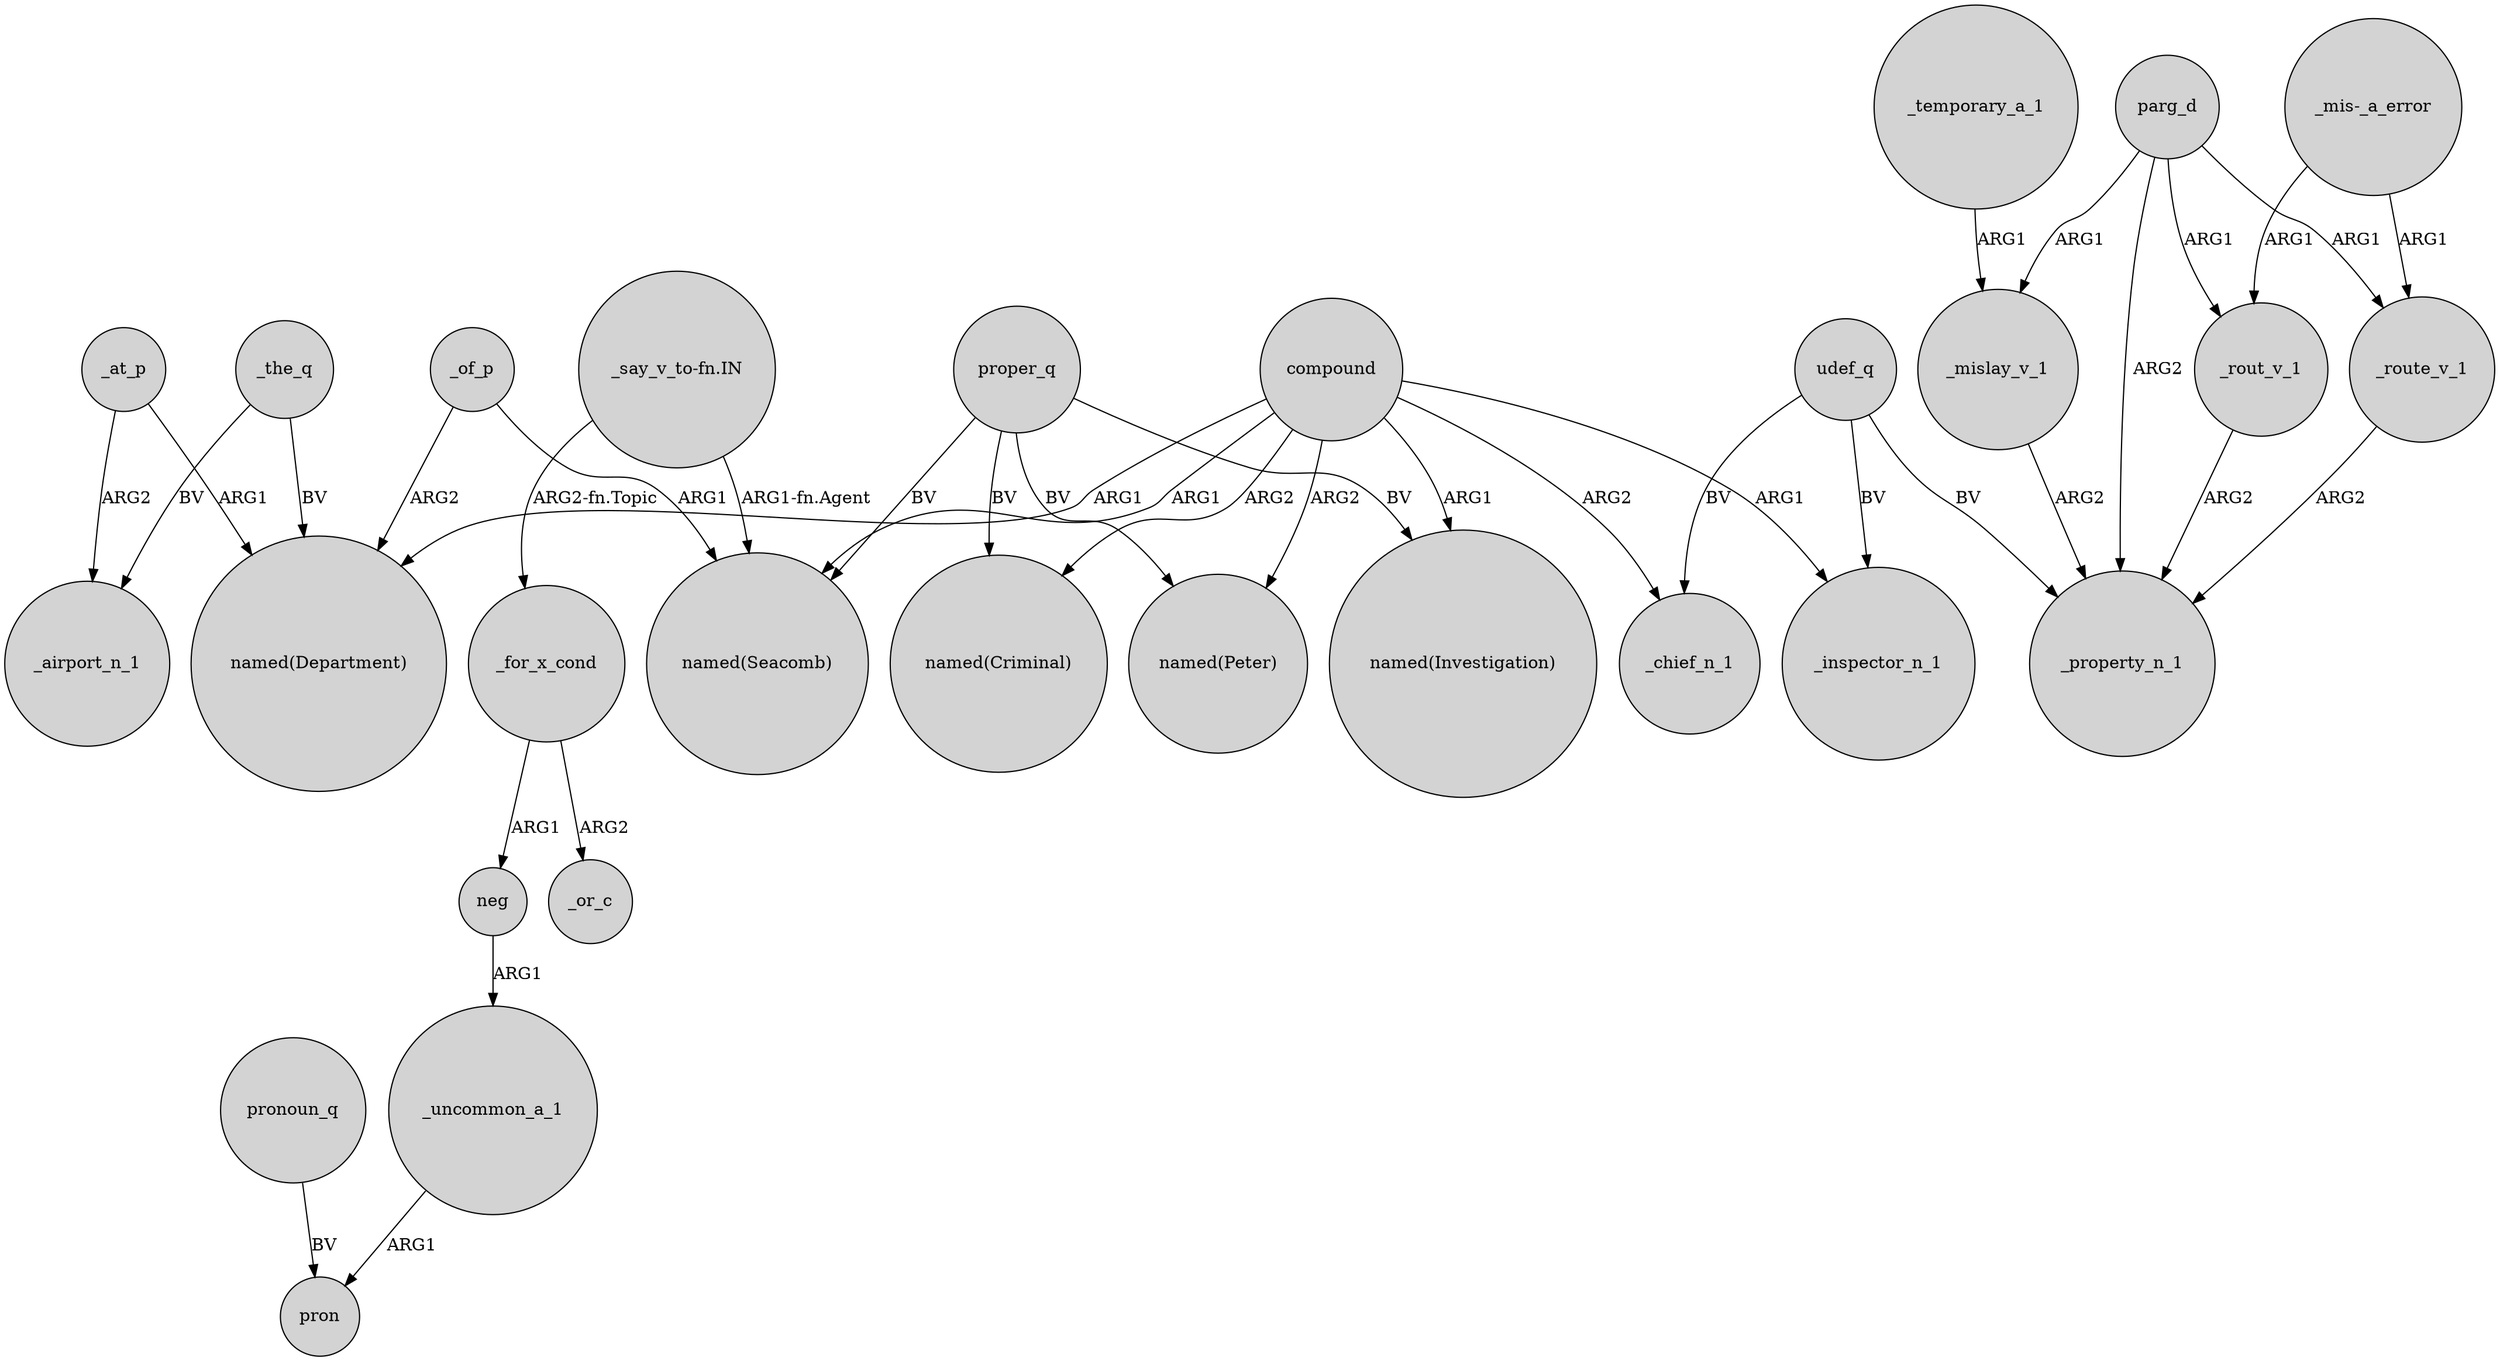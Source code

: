digraph {
	node [shape=circle style=filled]
	_at_p -> _airport_n_1 [label=ARG2]
	"_say_v_to-fn.IN" -> "named(Seacomb)" [label="ARG1-fn.Agent"]
	proper_q -> "named(Criminal)" [label=BV]
	_mislay_v_1 -> _property_n_1 [label=ARG2]
	proper_q -> "named(Investigation)" [label=BV]
	"_mis-_a_error" -> _route_v_1 [label=ARG1]
	_for_x_cond -> neg [label=ARG1]
	compound -> "named(Criminal)" [label=ARG2]
	proper_q -> "named(Seacomb)" [label=BV]
	_of_p -> "named(Seacomb)" [label=ARG1]
	compound -> _inspector_n_1 [label=ARG1]
	_the_q -> _airport_n_1 [label=BV]
	proper_q -> "named(Peter)" [label=BV]
	_at_p -> "named(Department)" [label=ARG1]
	compound -> _chief_n_1 [label=ARG2]
	compound -> "named(Seacomb)" [label=ARG1]
	_of_p -> "named(Department)" [label=ARG2]
	parg_d -> _property_n_1 [label=ARG2]
	"_mis-_a_error" -> _rout_v_1 [label=ARG1]
	pronoun_q -> pron [label=BV]
	compound -> "named(Peter)" [label=ARG2]
	udef_q -> _chief_n_1 [label=BV]
	_route_v_1 -> _property_n_1 [label=ARG2]
	_the_q -> "named(Department)" [label=BV]
	udef_q -> _property_n_1 [label=BV]
	compound -> "named(Investigation)" [label=ARG1]
	parg_d -> _rout_v_1 [label=ARG1]
	"_say_v_to-fn.IN" -> _for_x_cond [label="ARG2-fn.Topic"]
	parg_d -> _mislay_v_1 [label=ARG1]
	_temporary_a_1 -> _mislay_v_1 [label=ARG1]
	_for_x_cond -> _or_c [label=ARG2]
	_rout_v_1 -> _property_n_1 [label=ARG2]
	neg -> _uncommon_a_1 [label=ARG1]
	compound -> "named(Department)" [label=ARG1]
	_uncommon_a_1 -> pron [label=ARG1]
	parg_d -> _route_v_1 [label=ARG1]
	udef_q -> _inspector_n_1 [label=BV]
}
